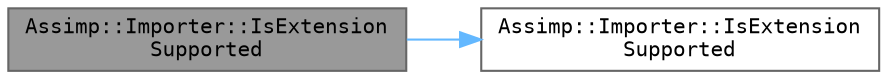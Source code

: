 digraph "Assimp::Importer::IsExtensionSupported"
{
 // LATEX_PDF_SIZE
  bgcolor="transparent";
  edge [fontname=Terminal,fontsize=10,labelfontname=Helvetica,labelfontsize=10];
  node [fontname=Terminal,fontsize=10,shape=box,height=0.2,width=0.4];
  rankdir="LR";
  Node1 [label="Assimp::Importer::IsExtension\lSupported",height=0.2,width=0.4,color="gray40", fillcolor="grey60", style="filled", fontcolor="black",tooltip="Returns whether a given file extension is supported by ASSIMP."];
  Node1 -> Node2 [color="steelblue1",style="solid"];
  Node2 [label="Assimp::Importer::IsExtension\lSupported",height=0.2,width=0.4,color="grey40", fillcolor="white", style="filled",URL="$class_assimp_1_1_importer.html#a22bbe0ca29cc685b110b6853dd1e4157",tooltip=" "];
}
